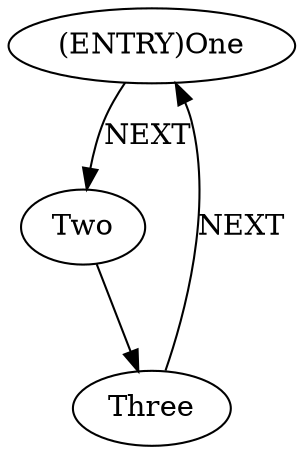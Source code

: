 digraph {
    S01 [label="(ENTRY)One"];
    S02 [label="Two"];
    S03 [label="Three"];

    S01 -> S02 [label="NEXT"];
    S02 -> S03 [label=" "];
    S03 -> S01 [label="NEXT"];
}
